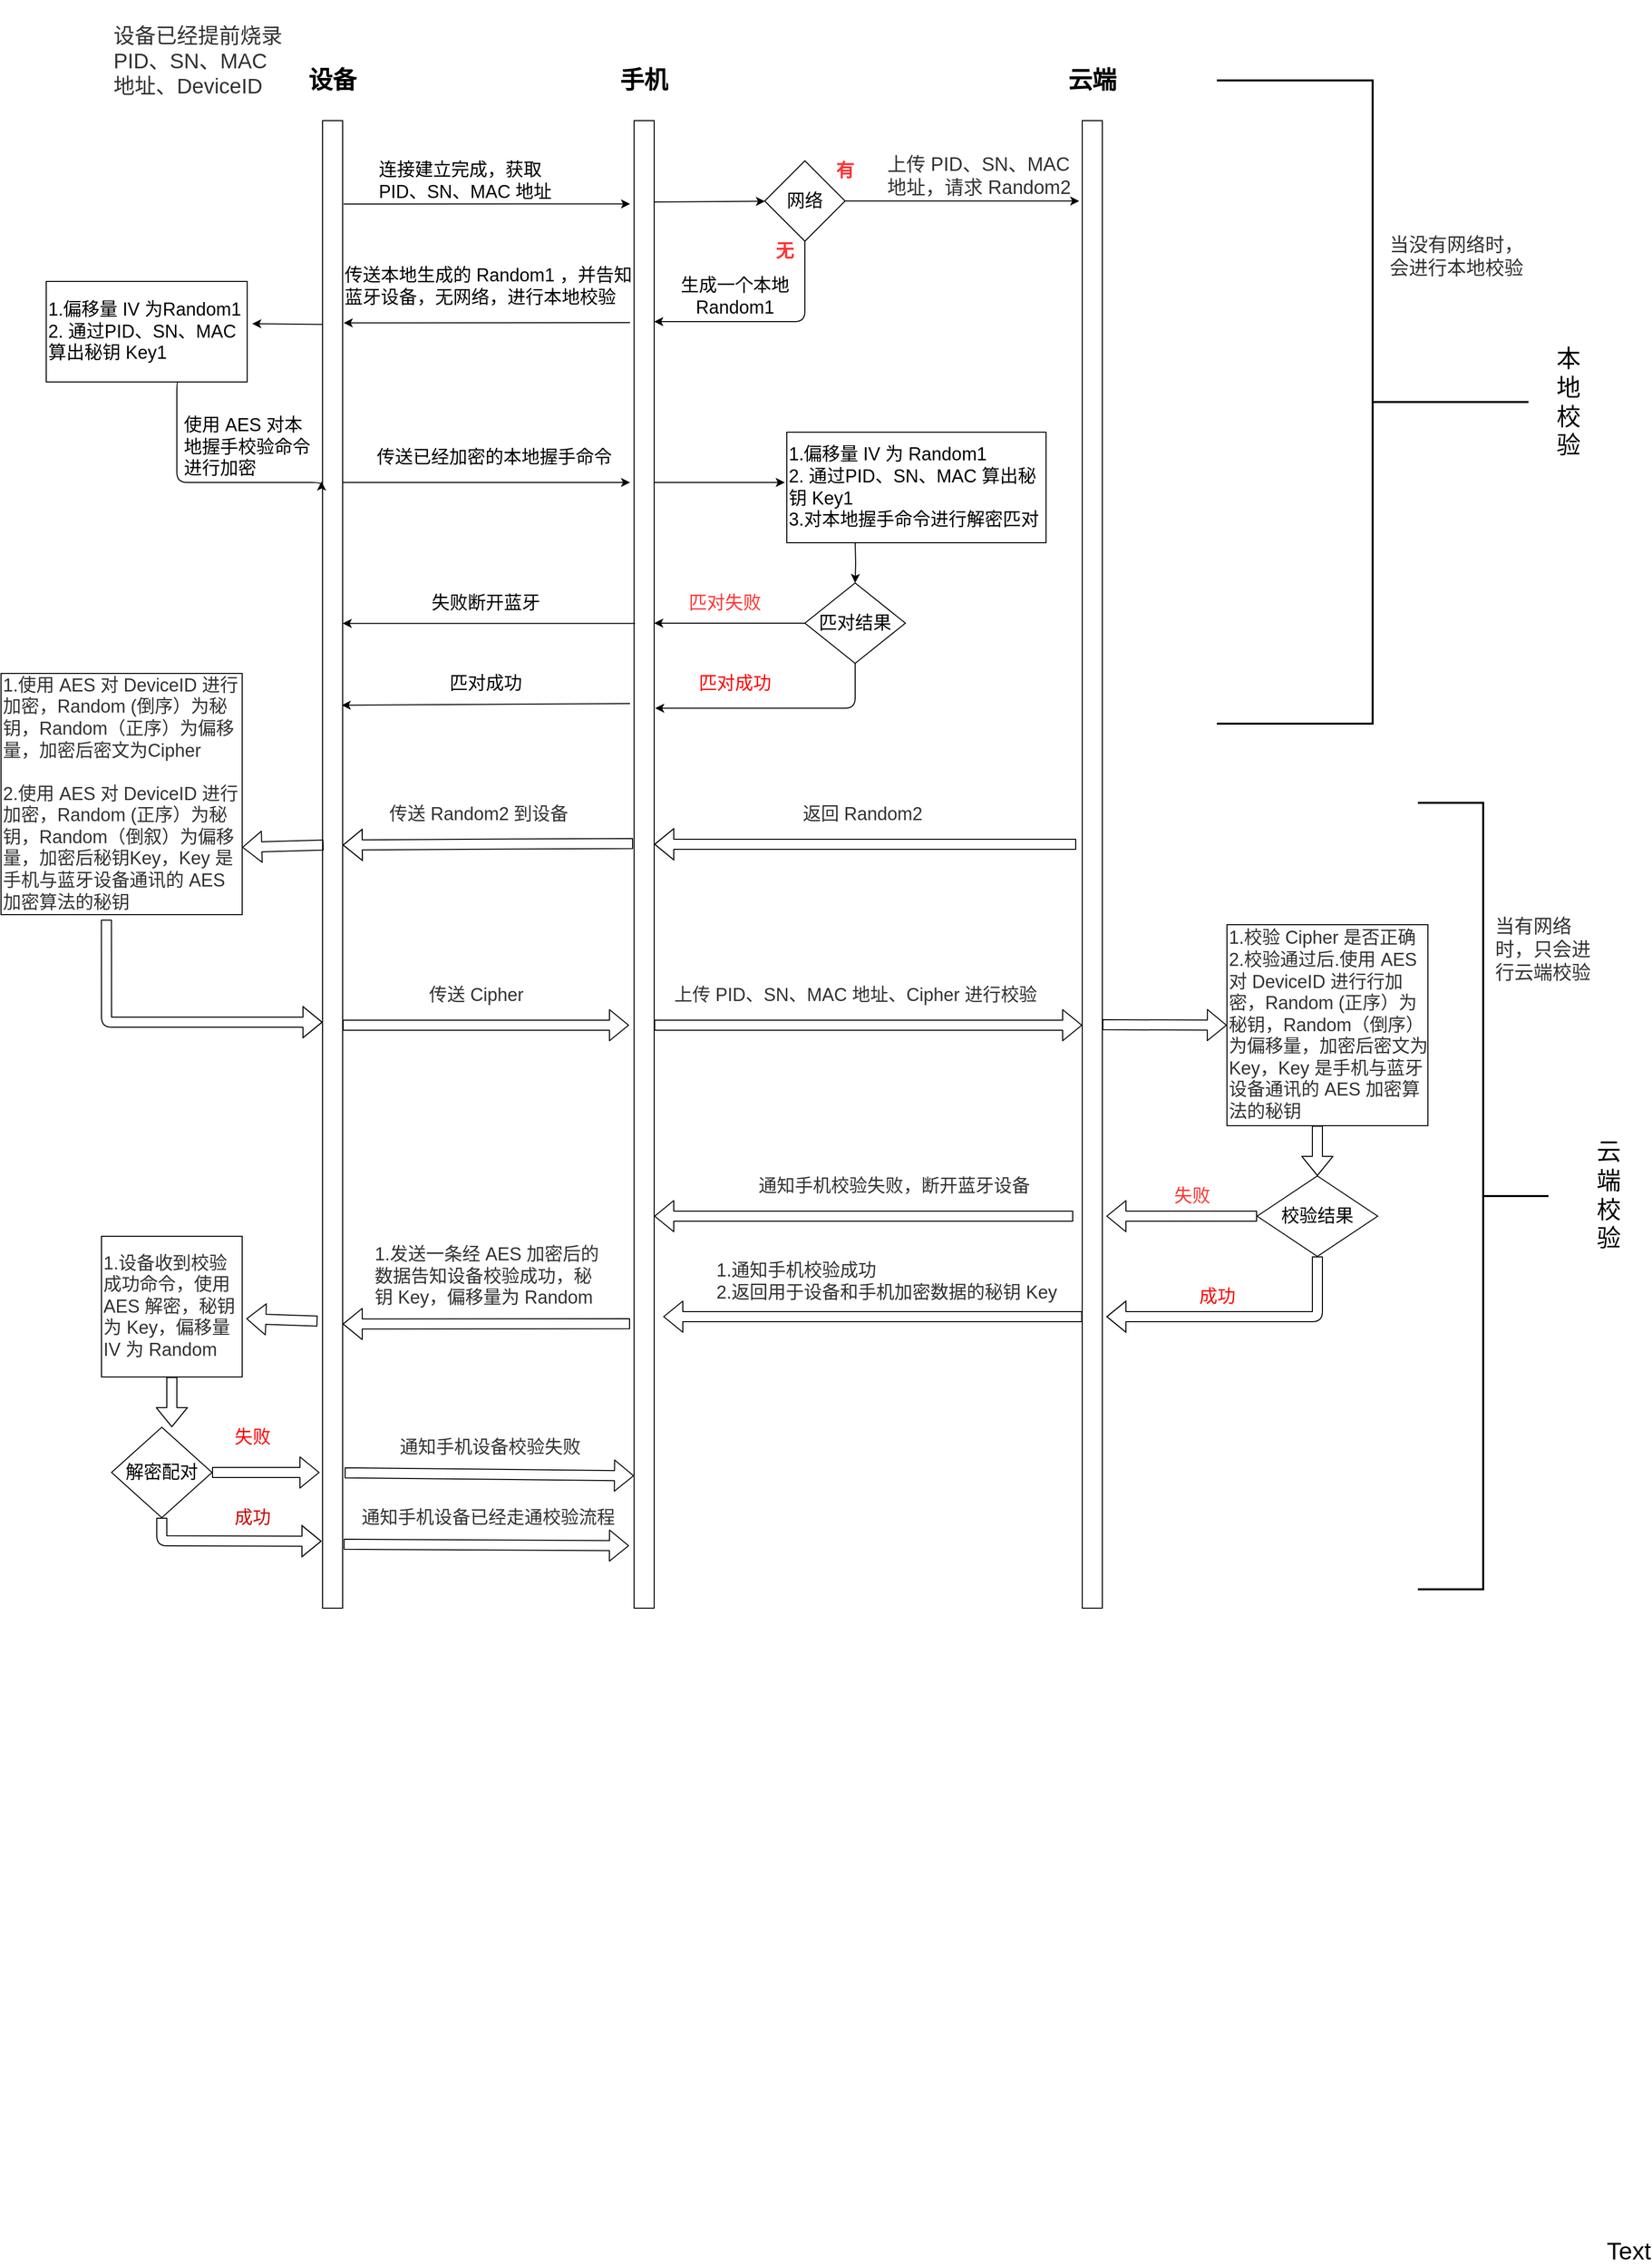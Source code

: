 <mxfile version="13.10.0" type="github">
  <diagram id="dTv-93EM_RmVQyCPUept" name="Page-1">
    <mxGraphModel dx="1666" dy="860" grid="1" gridSize="10" guides="1" tooltips="1" connect="1" arrows="1" fold="1" page="1" pageScale="1" pageWidth="827" pageHeight="1169" math="0" shadow="0">
      <root>
        <mxCell id="0" />
        <mxCell id="1" parent="0" />
        <mxCell id="yKtU-O180s96aIhzvy2C-3" value="" style="html=1;points=[];perimeter=orthogonalPerimeter;" vertex="1" parent="1">
          <mxGeometry x="630" y="160" width="20" height="1480" as="geometry" />
        </mxCell>
        <mxCell id="yKtU-O180s96aIhzvy2C-4" value="" style="html=1;points=[];perimeter=orthogonalPerimeter;" vertex="1" parent="1">
          <mxGeometry x="1076" y="160" width="20" height="1480" as="geometry" />
        </mxCell>
        <mxCell id="yKtU-O180s96aIhzvy2C-8" value="&lt;h1&gt;设备&lt;/h1&gt;&lt;p&gt;&lt;br&gt;&lt;/p&gt;" style="text;html=1;strokeColor=none;fillColor=none;spacing=5;spacingTop=-20;whiteSpace=wrap;overflow=hidden;rounded=0;align=center;" vertex="1" parent="1">
          <mxGeometry x="270" y="100" width="120" height="40" as="geometry" />
        </mxCell>
        <mxCell id="yKtU-O180s96aIhzvy2C-9" value="&lt;h1&gt;手机&lt;/h1&gt;&lt;p&gt;&lt;br&gt;&lt;/p&gt;" style="text;html=1;strokeColor=none;fillColor=none;spacing=5;spacingTop=-20;whiteSpace=wrap;overflow=hidden;rounded=0;align=center;" vertex="1" parent="1">
          <mxGeometry x="580" y="100" width="120" height="40" as="geometry" />
        </mxCell>
        <mxCell id="yKtU-O180s96aIhzvy2C-10" value="&lt;h1&gt;云端&lt;/h1&gt;&lt;p&gt;&lt;br&gt;&lt;/p&gt;" style="text;html=1;strokeColor=none;fillColor=none;spacing=5;spacingTop=-20;whiteSpace=wrap;overflow=hidden;rounded=0;align=center;" vertex="1" parent="1">
          <mxGeometry x="1026" y="100" width="120" height="40" as="geometry" />
        </mxCell>
        <mxCell id="yKtU-O180s96aIhzvy2C-1" value="" style="html=1;points=[];perimeter=orthogonalPerimeter;" vertex="1" parent="1">
          <mxGeometry x="320" y="160" width="20" height="1480" as="geometry" />
        </mxCell>
        <mxCell id="yKtU-O180s96aIhzvy2C-12" value="连接建立完成，获取 PID、SN、MAC 地址" style="text;html=1;strokeColor=none;fillColor=none;align=left;verticalAlign=middle;whiteSpace=wrap;rounded=0;fontSize=18;" vertex="1" parent="1">
          <mxGeometry x="374" y="210" width="216" height="20" as="geometry" />
        </mxCell>
        <mxCell id="yKtU-O180s96aIhzvy2C-13" value="" style="endArrow=classic;html=1;" edge="1" parent="1" target="yKtU-O180s96aIhzvy2C-14">
          <mxGeometry width="50" height="50" relative="1" as="geometry">
            <mxPoint x="650" y="241" as="sourcePoint" />
            <mxPoint x="720" y="244" as="targetPoint" />
          </mxGeometry>
        </mxCell>
        <mxCell id="yKtU-O180s96aIhzvy2C-14" value="网络" style="rhombus;whiteSpace=wrap;html=1;align=center;fontSize=18;" vertex="1" parent="1">
          <mxGeometry x="760" y="200" width="80" height="80" as="geometry" />
        </mxCell>
        <mxCell id="yKtU-O180s96aIhzvy2C-15" value="" style="endArrow=classic;html=1;exitX=1;exitY=0.5;exitDx=0;exitDy=0;" edge="1" parent="1" source="yKtU-O180s96aIhzvy2C-14">
          <mxGeometry width="50" height="50" relative="1" as="geometry">
            <mxPoint x="510" y="410" as="sourcePoint" />
            <mxPoint x="1073" y="240" as="targetPoint" />
          </mxGeometry>
        </mxCell>
        <mxCell id="yKtU-O180s96aIhzvy2C-16" value="有" style="text;html=1;strokeColor=none;fillColor=none;align=center;verticalAlign=middle;whiteSpace=wrap;rounded=0;fontStyle=1;fontSize=18;fontColor=#FF3333;" vertex="1" parent="1">
          <mxGeometry x="820" y="200" width="40" height="20" as="geometry" />
        </mxCell>
        <mxCell id="yKtU-O180s96aIhzvy2C-17" value="" style="edgeStyle=segmentEdgeStyle;endArrow=classic;html=1;exitX=0.5;exitY=1;exitDx=0;exitDy=0;" edge="1" parent="1" source="yKtU-O180s96aIhzvy2C-14">
          <mxGeometry width="50" height="50" relative="1" as="geometry">
            <mxPoint x="510" y="410" as="sourcePoint" />
            <mxPoint x="650" y="360" as="targetPoint" />
            <Array as="points">
              <mxPoint x="800" y="360" />
            </Array>
          </mxGeometry>
        </mxCell>
        <mxCell id="yKtU-O180s96aIhzvy2C-18" value="无" style="text;html=1;strokeColor=none;fillColor=none;align=center;verticalAlign=middle;whiteSpace=wrap;rounded=0;fontStyle=1;fontSize=18;fontColor=#FF3333;" vertex="1" parent="1">
          <mxGeometry x="760" y="280" width="40" height="20" as="geometry" />
        </mxCell>
        <mxCell id="yKtU-O180s96aIhzvy2C-19" value="&lt;span style=&quot;color: rgb(50 , 50 , 50) ; font-size: 19px ; text-align: center ; background-color: rgba(255 , 255 , 255 , 0.01)&quot;&gt;上传 PID、SN、MAC地址，请求 Random2&amp;nbsp;&lt;/span&gt;" style="text;html=1;strokeColor=none;fillColor=none;align=left;verticalAlign=middle;whiteSpace=wrap;rounded=0;fontSize=19;" vertex="1" parent="1">
          <mxGeometry x="880" y="200" width="190" height="30" as="geometry" />
        </mxCell>
        <mxCell id="yKtU-O180s96aIhzvy2C-20" value="" style="endArrow=classic;html=1;exitX=0.05;exitY=0.338;exitDx=0;exitDy=0;exitPerimeter=0;" edge="1" parent="1" source="yKtU-O180s96aIhzvy2C-3" target="yKtU-O180s96aIhzvy2C-1">
          <mxGeometry width="50" height="50" relative="1" as="geometry">
            <mxPoint x="510" y="410" as="sourcePoint" />
            <mxPoint x="560" y="360" as="targetPoint" />
          </mxGeometry>
        </mxCell>
        <mxCell id="yKtU-O180s96aIhzvy2C-21" value="传送本地生成的 Random1 ，并告知蓝牙设备，无网络，进行本地校验" style="text;html=1;strokeColor=none;fillColor=none;align=left;verticalAlign=middle;whiteSpace=wrap;rounded=0;fontSize=18;" vertex="1" parent="1">
          <mxGeometry x="340" y="300" width="293" height="50" as="geometry" />
        </mxCell>
        <mxCell id="yKtU-O180s96aIhzvy2C-23" value="生成一个本地 &lt;br&gt;Random1" style="text;html=1;align=center;verticalAlign=middle;resizable=0;points=[];autosize=1;fontSize=18;" vertex="1" parent="1">
          <mxGeometry x="670" y="310" width="120" height="50" as="geometry" />
        </mxCell>
        <mxCell id="yKtU-O180s96aIhzvy2C-24" value="" style="endArrow=classic;html=1;exitX=0;exitY=0.137;exitDx=0;exitDy=0;exitPerimeter=0;entryX=1;entryY=0.547;entryDx=0;entryDy=0;entryPerimeter=0;" edge="1" parent="1" source="yKtU-O180s96aIhzvy2C-1">
          <mxGeometry width="50" height="50" relative="1" as="geometry">
            <mxPoint x="321" y="349" as="sourcePoint" />
            <mxPoint x="250" y="362.05" as="targetPoint" />
          </mxGeometry>
        </mxCell>
        <mxCell id="yKtU-O180s96aIhzvy2C-28" value="" style="edgeStyle=segmentEdgeStyle;endArrow=classic;html=1;exitX=0.655;exitY=1.01;exitDx=0;exitDy=0;exitPerimeter=0;" edge="1" parent="1" source="yKtU-O180s96aIhzvy2C-96">
          <mxGeometry width="50" height="50" relative="1" as="geometry">
            <mxPoint x="175" y="430" as="sourcePoint" />
            <mxPoint x="319" y="519" as="targetPoint" />
            <Array as="points">
              <mxPoint x="175" y="421" />
              <mxPoint x="175" y="520" />
            </Array>
          </mxGeometry>
        </mxCell>
        <mxCell id="yKtU-O180s96aIhzvy2C-29" value="使用 AES 对本地握手校验命令进行加密" style="text;html=1;strokeColor=none;fillColor=none;align=left;verticalAlign=middle;whiteSpace=wrap;rounded=0;fontSize=18;" vertex="1" parent="1">
          <mxGeometry x="180" y="470" width="130" height="30" as="geometry" />
        </mxCell>
        <mxCell id="yKtU-O180s96aIhzvy2C-31" value="" style="endArrow=classic;html=1;" edge="1" parent="1">
          <mxGeometry width="50" height="50" relative="1" as="geometry">
            <mxPoint x="340" y="520" as="sourcePoint" />
            <mxPoint x="626" y="520" as="targetPoint" />
          </mxGeometry>
        </mxCell>
        <mxCell id="yKtU-O180s96aIhzvy2C-32" value="传送已经加密的本地握手命令" style="text;html=1;strokeColor=none;fillColor=none;align=left;verticalAlign=middle;whiteSpace=wrap;rounded=0;fontSize=18;" vertex="1" parent="1">
          <mxGeometry x="371.5" y="480" width="240" height="30" as="geometry" />
        </mxCell>
        <mxCell id="yKtU-O180s96aIhzvy2C-38" value="" style="edgeStyle=orthogonalEdgeStyle;rounded=0;orthogonalLoop=1;jettySize=auto;html=1;" edge="1" parent="1" target="yKtU-O180s96aIhzvy2C-37">
          <mxGeometry relative="1" as="geometry">
            <mxPoint x="850" y="579" as="sourcePoint" />
          </mxGeometry>
        </mxCell>
        <mxCell id="yKtU-O180s96aIhzvy2C-35" value="" style="endArrow=classic;html=1;" edge="1" parent="1">
          <mxGeometry width="50" height="50" relative="1" as="geometry">
            <mxPoint x="650" y="520" as="sourcePoint" />
            <mxPoint x="780" y="520" as="targetPoint" />
          </mxGeometry>
        </mxCell>
        <mxCell id="yKtU-O180s96aIhzvy2C-36" value="" style="endArrow=classic;html=1;entryX=-0.2;entryY=0.056;entryDx=0;entryDy=0;entryPerimeter=0;" edge="1" parent="1" target="yKtU-O180s96aIhzvy2C-3">
          <mxGeometry width="50" height="50" relative="1" as="geometry">
            <mxPoint x="341" y="243" as="sourcePoint" />
            <mxPoint x="600" y="250" as="targetPoint" />
          </mxGeometry>
        </mxCell>
        <mxCell id="yKtU-O180s96aIhzvy2C-37" value="匹对结果" style="rhombus;whiteSpace=wrap;html=1;align=center;fontSize=18;" vertex="1" parent="1">
          <mxGeometry x="800" y="620" width="100" height="80" as="geometry" />
        </mxCell>
        <mxCell id="yKtU-O180s96aIhzvy2C-39" value="" style="endArrow=classic;html=1;exitX=0;exitY=0.5;exitDx=0;exitDy=0;" edge="1" parent="1" source="yKtU-O180s96aIhzvy2C-37" target="yKtU-O180s96aIhzvy2C-3">
          <mxGeometry width="50" height="50" relative="1" as="geometry">
            <mxPoint x="710" y="660" as="sourcePoint" />
            <mxPoint x="760" y="610" as="targetPoint" />
          </mxGeometry>
        </mxCell>
        <mxCell id="yKtU-O180s96aIhzvy2C-40" value="匹对失败" style="text;html=1;align=center;verticalAlign=middle;resizable=0;points=[];autosize=1;fontSize=18;fontColor=#FF3333;" vertex="1" parent="1">
          <mxGeometry x="675" y="625" width="90" height="30" as="geometry" />
        </mxCell>
        <mxCell id="yKtU-O180s96aIhzvy2C-41" value="失败断开蓝牙" style="text;html=1;align=center;verticalAlign=middle;resizable=0;points=[];autosize=1;fontSize=18;" vertex="1" parent="1">
          <mxGeometry x="422" y="625" width="120" height="30" as="geometry" />
        </mxCell>
        <mxCell id="yKtU-O180s96aIhzvy2C-42" value="" style="edgeStyle=segmentEdgeStyle;endArrow=classic;html=1;exitX=0.5;exitY=1;exitDx=0;exitDy=0;entryX=1.05;entryY=0.395;entryDx=0;entryDy=0;entryPerimeter=0;" edge="1" parent="1" source="yKtU-O180s96aIhzvy2C-37" target="yKtU-O180s96aIhzvy2C-3">
          <mxGeometry width="50" height="50" relative="1" as="geometry">
            <mxPoint x="740" y="800" as="sourcePoint" />
            <mxPoint x="720" y="750" as="targetPoint" />
            <Array as="points">
              <mxPoint x="850" y="745" />
            </Array>
          </mxGeometry>
        </mxCell>
        <mxCell id="yKtU-O180s96aIhzvy2C-43" value="匹对成功" style="text;html=1;align=center;verticalAlign=middle;resizable=0;points=[];autosize=1;fontSize=18;fontColor=#FF0000;" vertex="1" parent="1">
          <mxGeometry x="685" y="705" width="90" height="30" as="geometry" />
        </mxCell>
        <mxCell id="yKtU-O180s96aIhzvy2C-44" value="" style="endArrow=classic;html=1;entryX=0.95;entryY=0.393;entryDx=0;entryDy=0;entryPerimeter=0;" edge="1" parent="1" target="yKtU-O180s96aIhzvy2C-1">
          <mxGeometry width="50" height="50" relative="1" as="geometry">
            <mxPoint x="626" y="740" as="sourcePoint" />
            <mxPoint x="490" y="720" as="targetPoint" />
          </mxGeometry>
        </mxCell>
        <mxCell id="yKtU-O180s96aIhzvy2C-45" value="匹对成功" style="text;html=1;align=center;verticalAlign=middle;resizable=0;points=[];autosize=1;fontSize=18;" vertex="1" parent="1">
          <mxGeometry x="437" y="705" width="90" height="30" as="geometry" />
        </mxCell>
        <mxCell id="yKtU-O180s96aIhzvy2C-46" value="" style="endArrow=classic;html=1;entryX=1.05;entryY=0.136;entryDx=0;entryDy=0;entryPerimeter=0;" edge="1" parent="1" target="yKtU-O180s96aIhzvy2C-1">
          <mxGeometry width="50" height="50" relative="1" as="geometry">
            <mxPoint x="626" y="361" as="sourcePoint" />
            <mxPoint x="580" y="370" as="targetPoint" />
          </mxGeometry>
        </mxCell>
        <mxCell id="yKtU-O180s96aIhzvy2C-47" value="" style="shape=flexArrow;endArrow=classic;html=1;fontColor=#000000;" edge="1" parent="1" target="yKtU-O180s96aIhzvy2C-3">
          <mxGeometry width="50" height="50" relative="1" as="geometry">
            <mxPoint x="1070" y="880" as="sourcePoint" />
            <mxPoint x="790" y="790" as="targetPoint" />
            <Array as="points">
              <mxPoint x="840" y="880" />
            </Array>
          </mxGeometry>
        </mxCell>
        <mxCell id="yKtU-O180s96aIhzvy2C-48" value="&lt;span style=&quot;color: rgb(50, 50, 50); font-size: 18px; background-color: rgba(255, 255, 255, 0.01);&quot;&gt;返回 Random2&lt;/span&gt;" style="text;html=1;align=center;verticalAlign=middle;resizable=0;points=[];autosize=1;fontSize=18;" vertex="1" parent="1">
          <mxGeometry x="792" y="835" width="130" height="30" as="geometry" />
        </mxCell>
        <mxCell id="yKtU-O180s96aIhzvy2C-49" value="" style="shape=flexArrow;endArrow=classic;html=1;fontColor=#000000;exitX=-0.05;exitY=0.486;exitDx=0;exitDy=0;exitPerimeter=0;entryX=1;entryY=0.487;entryDx=0;entryDy=0;entryPerimeter=0;" edge="1" parent="1" source="yKtU-O180s96aIhzvy2C-3" target="yKtU-O180s96aIhzvy2C-1">
          <mxGeometry width="50" height="50" relative="1" as="geometry">
            <mxPoint x="450" y="920" as="sourcePoint" />
            <mxPoint x="500" y="870" as="targetPoint" />
            <Array as="points">
              <mxPoint x="460" y="880" />
            </Array>
          </mxGeometry>
        </mxCell>
        <mxCell id="yKtU-O180s96aIhzvy2C-50" value="&lt;span style=&quot;color: rgb(50, 50, 50); font-size: 18px; background-color: rgba(255, 255, 255, 0.01);&quot;&gt;传送 Random2 到设备&lt;/span&gt;" style="text;html=1;align=center;verticalAlign=middle;resizable=0;points=[];autosize=1;fontSize=18;" vertex="1" parent="1">
          <mxGeometry x="380" y="835" width="190" height="30" as="geometry" />
        </mxCell>
        <mxCell id="yKtU-O180s96aIhzvy2C-51" value="" style="shape=flexArrow;endArrow=classic;html=1;fontColor=#000000;exitX=0.05;exitY=0.487;exitDx=0;exitDy=0;exitPerimeter=0;" edge="1" parent="1" source="yKtU-O180s96aIhzvy2C-1">
          <mxGeometry width="50" height="50" relative="1" as="geometry">
            <mxPoint x="210" y="890" as="sourcePoint" />
            <mxPoint x="240" y="883" as="targetPoint" />
          </mxGeometry>
        </mxCell>
        <mxCell id="yKtU-O180s96aIhzvy2C-52" value="&lt;div style=&quot;resize: none; outline: none; font-size: 18px; color: rgb(50, 50, 50); background-color: rgba(255, 255, 255, 0.01);&quot;&gt;1.使用 AES 对 DeviceID 进行加密，Random (倒序）为秘钥，Random（正序）为偏移量，加密后密文为Cipher&lt;/div&gt;&lt;div style=&quot;resize: none; outline: none; font-size: 18px; color: rgb(50, 50, 50); background-color: rgba(255, 255, 255, 0.01);&quot;&gt;&lt;br style=&quot;font-size: 18px;&quot;&gt;&lt;/div&gt;&lt;span style=&quot;color: rgb(50, 50, 50); font-size: 18px; background-color: rgba(255, 255, 255, 0.01);&quot;&gt;2.使用 AES 对 DeviceID 进行加密，Random (正序）为秘钥，Random（倒叙）为偏移量，加密后秘钥Key，Key 是手机与蓝牙设备通讯的 AES 加密算法的秘钥&lt;/span&gt;" style="whiteSpace=wrap;html=1;aspect=fixed;fontColor=#000000;align=left;fontSize=18;" vertex="1" parent="1">
          <mxGeometry y="710" width="240" height="240" as="geometry" />
        </mxCell>
        <mxCell id="yKtU-O180s96aIhzvy2C-58" value="" style="shape=flexArrow;endArrow=classic;html=1;fontColor=#000000;exitX=0.437;exitY=1.021;exitDx=0;exitDy=0;exitPerimeter=0;" edge="1" parent="1" source="yKtU-O180s96aIhzvy2C-52" target="yKtU-O180s96aIhzvy2C-1">
          <mxGeometry width="50" height="50" relative="1" as="geometry">
            <mxPoint x="110" y="1057" as="sourcePoint" />
            <mxPoint x="260" y="1010" as="targetPoint" />
            <Array as="points">
              <mxPoint x="105" y="1057" />
            </Array>
          </mxGeometry>
        </mxCell>
        <mxCell id="yKtU-O180s96aIhzvy2C-59" value="" style="shape=flexArrow;endArrow=classic;html=1;fontColor=#000000;" edge="1" parent="1" source="yKtU-O180s96aIhzvy2C-1">
          <mxGeometry width="50" height="50" relative="1" as="geometry">
            <mxPoint x="350" y="1060" as="sourcePoint" />
            <mxPoint x="625" y="1060" as="targetPoint" />
          </mxGeometry>
        </mxCell>
        <mxCell id="yKtU-O180s96aIhzvy2C-60" value="&lt;span style=&quot;color: rgb(50, 50, 50); font-size: 18px; background-color: rgba(255, 255, 255, 0.01);&quot;&gt;传送 Cipher&amp;nbsp;&lt;/span&gt;" style="text;html=1;align=center;verticalAlign=middle;resizable=0;points=[];autosize=1;fontSize=18;" vertex="1" parent="1">
          <mxGeometry x="420" y="1015" width="110" height="30" as="geometry" />
        </mxCell>
        <mxCell id="yKtU-O180s96aIhzvy2C-61" value="" style="shape=flexArrow;endArrow=classic;html=1;fontColor=#000000;" edge="1" parent="1" target="yKtU-O180s96aIhzvy2C-4">
          <mxGeometry width="50" height="50" relative="1" as="geometry">
            <mxPoint x="650" y="1060.0" as="sourcePoint" />
            <mxPoint x="935" y="1060.0" as="targetPoint" />
          </mxGeometry>
        </mxCell>
        <mxCell id="yKtU-O180s96aIhzvy2C-62" value="&lt;span style=&quot;color: rgb(50, 50, 50); font-size: 18px; background-color: rgba(255, 255, 255, 0.01);&quot;&gt;上传 PID、SN、MAC 地址、Cipher 进行校验&lt;/span&gt;" style="text;html=1;align=center;verticalAlign=middle;resizable=0;points=[];autosize=1;fontSize=18;" vertex="1" parent="1">
          <mxGeometry x="660" y="1015" width="380" height="30" as="geometry" />
        </mxCell>
        <mxCell id="yKtU-O180s96aIhzvy2C-63" value="" style="shape=flexArrow;endArrow=classic;html=1;fontColor=#000000;entryX=0;entryY=0.5;entryDx=0;entryDy=0;" edge="1" parent="1" target="yKtU-O180s96aIhzvy2C-64">
          <mxGeometry width="50" height="50" relative="1" as="geometry">
            <mxPoint x="1096" y="1059.5" as="sourcePoint" />
            <mxPoint x="1176" y="1059.5" as="targetPoint" />
          </mxGeometry>
        </mxCell>
        <mxCell id="yKtU-O180s96aIhzvy2C-64" value="&lt;span style=&quot;color: rgb(50, 50, 50); font-size: 18px; background-color: rgba(255, 255, 255, 0.01);&quot;&gt;1.校验 Cipher 是否正确&lt;/span&gt;&lt;div style=&quot;resize: none; outline: none; font-size: 18px; color: rgb(50, 50, 50); background-color: rgba(255, 255, 255, 0.01);&quot;&gt;2.校验通过后.使用 AES 对 DeviceID 进行行加密，Random (正序）为秘钥，Random（倒序）为偏移量，加密后密文为Key，Key 是手机与蓝牙设备通讯的 AES 加密算法的秘钥&lt;/div&gt;" style="whiteSpace=wrap;html=1;aspect=fixed;fontColor=#000000;align=left;fontSize=18;" vertex="1" parent="1">
          <mxGeometry x="1220" y="960" width="200" height="200" as="geometry" />
        </mxCell>
        <mxCell id="yKtU-O180s96aIhzvy2C-65" value="" style="shape=flexArrow;endArrow=classic;html=1;fontColor=#000000;" edge="1" parent="1">
          <mxGeometry width="50" height="50" relative="1" as="geometry">
            <mxPoint x="1310" y="1160" as="sourcePoint" />
            <mxPoint x="1310" y="1210" as="targetPoint" />
          </mxGeometry>
        </mxCell>
        <mxCell id="yKtU-O180s96aIhzvy2C-66" value="校验结果" style="rhombus;whiteSpace=wrap;html=1;fontColor=#000000;align=center;fontSize=18;" vertex="1" parent="1">
          <mxGeometry x="1250" y="1210" width="120" height="80" as="geometry" />
        </mxCell>
        <mxCell id="yKtU-O180s96aIhzvy2C-67" value="" style="shape=flexArrow;endArrow=classic;html=1;fontColor=#000000;exitX=0;exitY=0.5;exitDx=0;exitDy=0;" edge="1" parent="1" source="yKtU-O180s96aIhzvy2C-66">
          <mxGeometry width="50" height="50" relative="1" as="geometry">
            <mxPoint x="1240" y="1270" as="sourcePoint" />
            <mxPoint x="1100" y="1250" as="targetPoint" />
          </mxGeometry>
        </mxCell>
        <mxCell id="yKtU-O180s96aIhzvy2C-68" value="&lt;span style=&quot;font-size: 18px; background-color: rgba(255, 255, 255, 0.01);&quot;&gt;失败&lt;/span&gt;" style="text;html=1;align=center;verticalAlign=middle;resizable=0;points=[];autosize=1;fontSize=18;fontColor=#FF3333;" vertex="1" parent="1">
          <mxGeometry x="1160" y="1215" width="50" height="30" as="geometry" />
        </mxCell>
        <mxCell id="yKtU-O180s96aIhzvy2C-69" value="&lt;span style=&quot;font-size: 18px; background-color: rgba(255, 255, 255, 0.01);&quot;&gt;成功&lt;/span&gt;" style="text;html=1;align=center;verticalAlign=middle;resizable=0;points=[];autosize=1;fontSize=18;fontColor=#FF0000;" vertex="1" parent="1">
          <mxGeometry x="1185" y="1315" width="50" height="30" as="geometry" />
        </mxCell>
        <mxCell id="yKtU-O180s96aIhzvy2C-70" value="" style="shape=flexArrow;endArrow=classic;html=1;fontColor=#000000;exitX=0.5;exitY=1;exitDx=0;exitDy=0;" edge="1" parent="1" source="yKtU-O180s96aIhzvy2C-66">
          <mxGeometry width="50" height="50" relative="1" as="geometry">
            <mxPoint x="1230" y="1410" as="sourcePoint" />
            <mxPoint x="1100" y="1350" as="targetPoint" />
            <Array as="points">
              <mxPoint x="1310" y="1350" />
            </Array>
          </mxGeometry>
        </mxCell>
        <mxCell id="yKtU-O180s96aIhzvy2C-71" value="" style="shape=flexArrow;endArrow=classic;html=1;fontColor=#000000;" edge="1" parent="1">
          <mxGeometry width="50" height="50" relative="1" as="geometry">
            <mxPoint x="1067" y="1250" as="sourcePoint" />
            <mxPoint x="650" y="1250" as="targetPoint" />
          </mxGeometry>
        </mxCell>
        <mxCell id="yKtU-O180s96aIhzvy2C-72" value="&lt;span style=&quot;color: rgb(50, 50, 50); font-size: 18px; text-align: center; background-color: rgba(255, 255, 255, 0.01);&quot;&gt;通知手机校验失败，断开蓝牙设备&lt;/span&gt;" style="text;html=1;align=left;verticalAlign=middle;resizable=0;points=[];autosize=1;fontSize=18;" vertex="1" parent="1">
          <mxGeometry x="752" y="1205" width="290" height="30" as="geometry" />
        </mxCell>
        <mxCell id="yKtU-O180s96aIhzvy2C-73" value="" style="shape=flexArrow;endArrow=classic;html=1;fontColor=#000000;entryX=1.15;entryY=0.874;entryDx=0;entryDy=0;entryPerimeter=0;" edge="1" parent="1">
          <mxGeometry width="50" height="50" relative="1" as="geometry">
            <mxPoint x="1076" y="1350.02" as="sourcePoint" />
            <mxPoint x="659" y="1350" as="targetPoint" />
          </mxGeometry>
        </mxCell>
        <mxCell id="yKtU-O180s96aIhzvy2C-74" value="&lt;span style=&quot;color: rgb(50, 50, 50); font-size: 18px; background-color: rgba(255, 255, 255, 0.01);&quot;&gt;1.通知手机校验成功&lt;/span&gt;&lt;div style=&quot;resize: none; outline: none; font-size: 18px; color: rgb(50, 50, 50); background-color: rgba(255, 255, 255, 0.01);&quot;&gt;2.返回用于设备和手机加密数据的秘钥 Key&lt;/div&gt;" style="text;html=1;align=left;verticalAlign=middle;resizable=0;points=[];autosize=1;fontSize=18;" vertex="1" parent="1">
          <mxGeometry x="710" y="1290" width="350" height="50" as="geometry" />
        </mxCell>
        <mxCell id="yKtU-O180s96aIhzvy2C-75" value="" style="shape=flexArrow;endArrow=classic;html=1;fontColor=#000000;entryX=1;entryY=0.809;entryDx=0;entryDy=0;entryPerimeter=0;" edge="1" parent="1" target="yKtU-O180s96aIhzvy2C-1">
          <mxGeometry width="50" height="50" relative="1" as="geometry">
            <mxPoint x="626" y="1357" as="sourcePoint" />
            <mxPoint x="370" y="1450" as="targetPoint" />
          </mxGeometry>
        </mxCell>
        <mxCell id="yKtU-O180s96aIhzvy2C-78" value="&lt;span style=&quot;color: rgb(50, 50, 50); font-size: 18px; background-color: rgba(255, 255, 255, 0.01);&quot;&gt;1.发送一条经 AES 加密后的数据告知设备校验成功，秘钥 Key，偏移量为 Random&lt;/span&gt;" style="text;html=1;strokeColor=none;fillColor=none;align=left;verticalAlign=middle;whiteSpace=wrap;rounded=0;fontColor=#000000;fontSize=18;" vertex="1" parent="1">
          <mxGeometry x="370" y="1270" width="230" height="80" as="geometry" />
        </mxCell>
        <mxCell id="yKtU-O180s96aIhzvy2C-79" style="edgeStyle=orthogonalEdgeStyle;rounded=0;orthogonalLoop=1;jettySize=auto;html=1;exitX=0.5;exitY=1;exitDx=0;exitDy=0;fontColor=#000000;" edge="1" parent="1" source="yKtU-O180s96aIhzvy2C-66" target="yKtU-O180s96aIhzvy2C-66">
          <mxGeometry relative="1" as="geometry" />
        </mxCell>
        <mxCell id="yKtU-O180s96aIhzvy2C-81" value="" style="shape=flexArrow;endArrow=classic;html=1;fontColor=#000000;exitX=1.05;exitY=0.957;exitDx=0;exitDy=0;exitPerimeter=0;entryX=-0.25;entryY=0.958;entryDx=0;entryDy=0;entryPerimeter=0;" edge="1" parent="1" source="yKtU-O180s96aIhzvy2C-1" target="yKtU-O180s96aIhzvy2C-3">
          <mxGeometry width="50" height="50" relative="1" as="geometry">
            <mxPoint x="470" y="1600" as="sourcePoint" />
            <mxPoint x="520" y="1550" as="targetPoint" />
          </mxGeometry>
        </mxCell>
        <mxCell id="yKtU-O180s96aIhzvy2C-82" value="" style="shape=flexArrow;endArrow=classic;html=1;fontColor=#000000;exitX=-0.25;exitY=0.807;exitDx=0;exitDy=0;exitPerimeter=0;entryX=1.029;entryY=0.586;entryDx=0;entryDy=0;entryPerimeter=0;" edge="1" parent="1" source="yKtU-O180s96aIhzvy2C-1" target="yKtU-O180s96aIhzvy2C-83">
          <mxGeometry width="50" height="50" relative="1" as="geometry">
            <mxPoint x="220" y="1345" as="sourcePoint" />
            <mxPoint x="250" y="1354" as="targetPoint" />
          </mxGeometry>
        </mxCell>
        <mxCell id="yKtU-O180s96aIhzvy2C-83" value="&lt;span style=&quot;color: rgb(50, 50, 50); font-size: 18px; background-color: rgba(255, 255, 255, 0.01);&quot;&gt;1.设备收到校验成功命令，使用 AES 解密，秘钥为 Key，偏移量 IV 为 Random&lt;/span&gt;" style="whiteSpace=wrap;html=1;aspect=fixed;fontColor=#000000;align=left;fontSize=18;" vertex="1" parent="1">
          <mxGeometry x="100" y="1270" width="140" height="140" as="geometry" />
        </mxCell>
        <mxCell id="yKtU-O180s96aIhzvy2C-84" value="" style="shape=flexArrow;endArrow=classic;html=1;fontColor=#000000;" edge="1" parent="1">
          <mxGeometry width="50" height="50" relative="1" as="geometry">
            <mxPoint x="170" y="1410" as="sourcePoint" />
            <mxPoint x="170" y="1460" as="targetPoint" />
          </mxGeometry>
        </mxCell>
        <mxCell id="yKtU-O180s96aIhzvy2C-85" value="解密配对" style="rhombus;whiteSpace=wrap;html=1;fontColor=#000000;align=center;fontSize=18;" vertex="1" parent="1">
          <mxGeometry x="110" y="1460" width="100" height="90" as="geometry" />
        </mxCell>
        <mxCell id="yKtU-O180s96aIhzvy2C-86" value="" style="shape=flexArrow;endArrow=classic;html=1;fontColor=#000000;exitX=1;exitY=0.5;exitDx=0;exitDy=0;" edge="1" parent="1" source="yKtU-O180s96aIhzvy2C-85">
          <mxGeometry width="50" height="50" relative="1" as="geometry">
            <mxPoint x="240" y="1530" as="sourcePoint" />
            <mxPoint x="317" y="1505" as="targetPoint" />
          </mxGeometry>
        </mxCell>
        <mxCell id="yKtU-O180s96aIhzvy2C-87" value="&lt;span style=&quot;font-size: 18px; background-color: rgba(255, 255, 255, 0.01);&quot;&gt;失败&lt;/span&gt;" style="text;html=1;align=center;verticalAlign=middle;resizable=0;points=[];autosize=1;fontSize=18;fontColor=#FF0000;" vertex="1" parent="1">
          <mxGeometry x="225" y="1455" width="50" height="30" as="geometry" />
        </mxCell>
        <mxCell id="yKtU-O180s96aIhzvy2C-88" value="" style="shape=flexArrow;endArrow=classic;html=1;fontColor=#000000;entryX=-0.05;entryY=0.955;entryDx=0;entryDy=0;entryPerimeter=0;exitX=0.5;exitY=1;exitDx=0;exitDy=0;" edge="1" parent="1" source="yKtU-O180s96aIhzvy2C-85" target="yKtU-O180s96aIhzvy2C-1">
          <mxGeometry width="50" height="50" relative="1" as="geometry">
            <mxPoint x="220" y="1610" as="sourcePoint" />
            <mxPoint x="270" y="1560" as="targetPoint" />
            <Array as="points">
              <mxPoint x="160" y="1573" />
            </Array>
          </mxGeometry>
        </mxCell>
        <mxCell id="yKtU-O180s96aIhzvy2C-89" value="&lt;span style=&quot;font-size: 18px; background-color: rgba(255, 255, 255, 0.01);&quot;&gt;成功&lt;/span&gt;" style="text;html=1;align=center;verticalAlign=middle;resizable=0;points=[];autosize=1;fontSize=18;fontColor=#CC0000;" vertex="1" parent="1">
          <mxGeometry x="225" y="1535" width="50" height="30" as="geometry" />
        </mxCell>
        <mxCell id="yKtU-O180s96aIhzvy2C-91" value="" style="shape=flexArrow;endArrow=classic;html=1;fontColor=#000000;exitX=1.1;exitY=0.909;exitDx=0;exitDy=0;exitPerimeter=0;entryX=0;entryY=0.911;entryDx=0;entryDy=0;entryPerimeter=0;" edge="1" parent="1" source="yKtU-O180s96aIhzvy2C-1" target="yKtU-O180s96aIhzvy2C-3">
          <mxGeometry width="50" height="50" relative="1" as="geometry">
            <mxPoint x="350" y="1530" as="sourcePoint" />
            <mxPoint x="400" y="1480" as="targetPoint" />
          </mxGeometry>
        </mxCell>
        <mxCell id="yKtU-O180s96aIhzvy2C-92" value="&lt;span style=&quot;color: rgb(50, 50, 50); font-size: 18px; background-color: rgba(255, 255, 255, 0.01);&quot;&gt;通知手机设备校验失败&lt;/span&gt;" style="text;html=1;align=left;verticalAlign=middle;resizable=0;points=[];autosize=1;fontSize=18;" vertex="1" parent="1">
          <mxGeometry x="395" y="1465" width="200" height="30" as="geometry" />
        </mxCell>
        <mxCell id="yKtU-O180s96aIhzvy2C-93" value="&lt;span style=&quot;color: rgb(50, 50, 50); font-size: 18px; background-color: rgba(255, 255, 255, 0.01);&quot;&gt;通知手机设备已经走通校验流程&lt;/span&gt;" style="text;html=1;align=left;verticalAlign=middle;resizable=0;points=[];autosize=1;fontSize=18;" vertex="1" parent="1">
          <mxGeometry x="356.5" y="1535" width="270" height="30" as="geometry" />
        </mxCell>
        <mxCell id="yKtU-O180s96aIhzvy2C-95" value="&lt;span style=&quot;color: rgb(50, 50, 50); font-size: 21px; background-color: rgba(255, 255, 255, 0.01);&quot;&gt;设备已经提前烧录 PID、SN、MAC 地址、DeviceID&lt;/span&gt;" style="text;html=1;strokeColor=none;fillColor=none;align=left;verticalAlign=middle;whiteSpace=wrap;rounded=0;fontColor=#000000;fontSize=21;" vertex="1" parent="1">
          <mxGeometry x="110" y="40" width="170" height="120" as="geometry" />
        </mxCell>
        <mxCell id="yKtU-O180s96aIhzvy2C-96" value="&lt;span style=&quot;color: rgb(0 , 0 , 0)&quot;&gt;1.偏移量 IV 为Random1&lt;/span&gt;&lt;br style=&quot;color: rgb(0 , 0 , 0)&quot;&gt;&lt;span style=&quot;color: rgb(0 , 0 , 0)&quot;&gt;2. 通过PID、SN、MAC 算出秘钥 Key1&lt;/span&gt;" style="rounded=0;whiteSpace=wrap;html=1;fontSize=18;fontColor=#FF3333;align=left;" vertex="1" parent="1">
          <mxGeometry x="45" y="320" width="200" height="100" as="geometry" />
        </mxCell>
        <mxCell id="yKtU-O180s96aIhzvy2C-97" value="&lt;span style=&quot;color: rgb(0, 0, 0); font-size: 18px;&quot;&gt;1.偏移量 IV 为 Random1&lt;/span&gt;&lt;br style=&quot;color: rgb(0, 0, 0); font-size: 18px;&quot;&gt;&lt;span style=&quot;color: rgb(0, 0, 0); font-size: 18px;&quot;&gt;2. 通过PID、SN、MAC 算出秘钥 Key1&lt;br style=&quot;font-size: 18px;&quot;&gt;3.对本地握手命令进行解密匹对&lt;/span&gt;" style="rounded=0;whiteSpace=wrap;html=1;fontSize=18;fontColor=#FF3333;align=left;" vertex="1" parent="1">
          <mxGeometry x="782" y="470" width="258" height="110" as="geometry" />
        </mxCell>
        <mxCell id="yKtU-O180s96aIhzvy2C-99" value="" style="strokeWidth=2;html=1;shape=mxgraph.flowchart.annotation_2;align=left;labelPosition=right;pointerEvents=1;fontSize=18;fontColor=#CC0000;direction=west;" vertex="1" parent="1">
          <mxGeometry x="1210" y="120" width="310" height="640" as="geometry" />
        </mxCell>
        <mxCell id="yKtU-O180s96aIhzvy2C-100" value="本地校验" style="text;html=1;strokeColor=none;fillColor=none;align=center;verticalAlign=middle;whiteSpace=wrap;rounded=0;fontSize=24;" vertex="1" parent="1">
          <mxGeometry x="1540" y="430" width="40" height="20" as="geometry" />
        </mxCell>
        <mxCell id="yKtU-O180s96aIhzvy2C-101" value="" style="strokeWidth=2;html=1;shape=mxgraph.flowchart.annotation_2;align=left;labelPosition=right;pointerEvents=1;fontSize=18;fontColor=#CC0000;direction=west;" vertex="1" parent="1">
          <mxGeometry x="1410" y="838.75" width="130" height="782.5" as="geometry" />
        </mxCell>
        <mxCell id="yKtU-O180s96aIhzvy2C-102" value="云端校验" style="text;html=1;strokeColor=none;fillColor=none;align=center;verticalAlign=middle;whiteSpace=wrap;rounded=0;fontSize=24;" vertex="1" parent="1">
          <mxGeometry x="1580" y="1169" width="40" height="120" as="geometry" />
        </mxCell>
        <mxCell id="yKtU-O180s96aIhzvy2C-105" value="&lt;span style=&quot;color: rgb(50 , 50 , 50) ; font-size: 19px ; text-align: center ; background-color: rgba(255 , 255 , 255 , 0.01)&quot;&gt;当没有网络时，会进行本地校验&lt;/span&gt;" style="text;html=1;strokeColor=none;fillColor=none;align=left;verticalAlign=middle;whiteSpace=wrap;rounded=0;fontSize=19;" vertex="1" parent="1">
          <mxGeometry x="1380" y="230" width="150" height="130" as="geometry" />
        </mxCell>
        <mxCell id="yKtU-O180s96aIhzvy2C-106" value="&lt;span style=&quot;color: rgb(50 , 50 , 50) ; font-size: 19px ; text-align: center ; background-color: rgba(255 , 255 , 255 , 0.01)&quot;&gt;当有网络时，只会进行云端校验&lt;/span&gt;" style="text;html=1;strokeColor=none;fillColor=none;align=left;verticalAlign=middle;whiteSpace=wrap;rounded=0;fontSize=19;" vertex="1" parent="1">
          <mxGeometry x="1485" y="870" width="115" height="230" as="geometry" />
        </mxCell>
        <mxCell id="yKtU-O180s96aIhzvy2C-107" value="Text" style="text;html=1;strokeColor=none;fillColor=none;align=center;verticalAlign=middle;whiteSpace=wrap;rounded=0;fontSize=24;fontColor=#000000;" vertex="1" parent="1">
          <mxGeometry x="1600" y="2270" width="40" height="20" as="geometry" />
        </mxCell>
      </root>
    </mxGraphModel>
  </diagram>
</mxfile>
